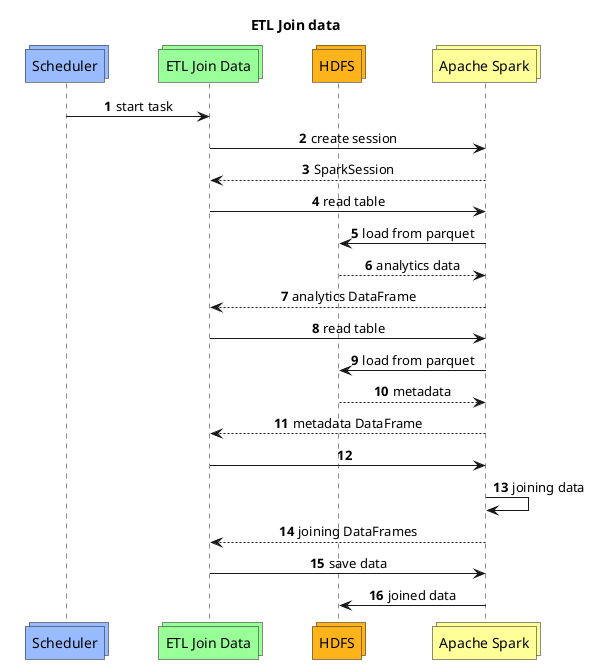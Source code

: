 @startuml
autonumber
skinparam sequence {
 ParticipantPadding 20
 MessageAlign center
 skinparam BoxPadding 20
}

title ETL Join data

collections Scheduler as sch order 10 #99bbff
collections HDFS as hdfs order 40 #ffb31a
collections "ETL Join Data" as etl order 11 #99ff99
collections "Apache Spark" as spark order 41 #FFFF99

sch -> etl: start task
etl -> spark: create session
return SparkSession

etl -> spark: read table
spark -> hdfs: load from parquet
return analytics data
spark --> etl: analytics DataFrame

etl -> spark: read table
spark -> hdfs: load from parquet
return metadata
spark --> etl: metadata DataFrame

etl -> spark
spark -> spark: joining data
spark --> etl: joining DataFrames

etl -> spark: save data
spark -> hdfs: joined data
